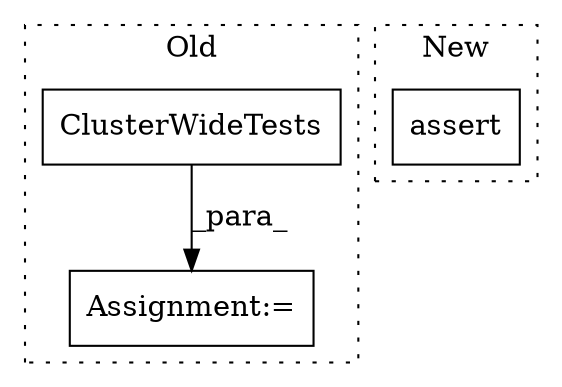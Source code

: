 digraph G {
subgraph cluster0 {
1 [label="ClusterWideTests" a="32" s="645" l="18" shape="box"];
3 [label="Assignment:=" a="7" s="644" l="1" shape="box"];
label = "Old";
style="dotted";
}
subgraph cluster1 {
2 [label="assert" a="6" s="1753" l="7" shape="box"];
label = "New";
style="dotted";
}
1 -> 3 [label="_para_"];
}